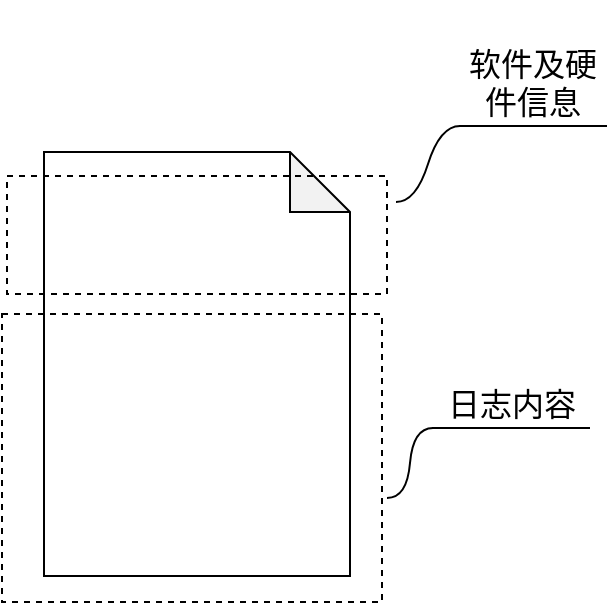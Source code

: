 <mxfile version="21.1.8" type="github" pages="3">
  <diagram name="第 1 页" id="AfgDCsWPRT2zeVTn2r_f">
    <mxGraphModel dx="1834" dy="336" grid="0" gridSize="10" guides="1" tooltips="1" connect="1" arrows="1" fold="1" page="0" pageScale="1" pageWidth="1200" pageHeight="600" math="0" shadow="0">
      <root>
        <mxCell id="0" />
        <mxCell id="1" parent="0" />
        <mxCell id="lmjF-axeNM3irQxMTkxf-1" value="" style="shape=note;whiteSpace=wrap;html=1;backgroundOutline=1;darkOpacity=0.05;fontSize=16;" parent="1" vertex="1">
          <mxGeometry x="-27" y="591" width="153" height="212" as="geometry" />
        </mxCell>
        <mxCell id="lmjF-axeNM3irQxMTkxf-2" value="" style="rounded=0;whiteSpace=wrap;html=1;fontSize=16;dashed=1;fillColor=none;" parent="1" vertex="1">
          <mxGeometry x="-45.5" y="603" width="190" height="59" as="geometry" />
        </mxCell>
        <mxCell id="lmjF-axeNM3irQxMTkxf-3" value="" style="rounded=0;whiteSpace=wrap;html=1;fontSize=16;dashed=1;fillColor=none;" parent="1" vertex="1">
          <mxGeometry x="-48" y="672" width="190" height="144" as="geometry" />
        </mxCell>
        <mxCell id="lmjF-axeNM3irQxMTkxf-4" value="软件及硬件信息" style="whiteSpace=wrap;html=1;shape=partialRectangle;top=0;left=0;bottom=1;right=0;points=[[0,1],[1,1]];fillColor=none;align=center;verticalAlign=bottom;routingCenterY=0.5;snapToPoint=1;recursiveResize=0;autosize=1;treeFolding=1;treeMoving=1;newEdgeStyle={&quot;edgeStyle&quot;:&quot;entityRelationEdgeStyle&quot;,&quot;startArrow&quot;:&quot;none&quot;,&quot;endArrow&quot;:&quot;none&quot;,&quot;segment&quot;:10,&quot;curved&quot;:1,&quot;sourcePerimeterSpacing&quot;:0,&quot;targetPerimeterSpacing&quot;:0};fontSize=16;" parent="1" vertex="1">
          <mxGeometry x="181" y="516" width="73" height="62" as="geometry" />
        </mxCell>
        <mxCell id="lmjF-axeNM3irQxMTkxf-5" value="" style="edgeStyle=entityRelationEdgeStyle;startArrow=none;endArrow=none;segment=10;curved=1;sourcePerimeterSpacing=0;targetPerimeterSpacing=0;rounded=0;fontSize=12;startSize=8;endSize=8;" parent="1" target="lmjF-axeNM3irQxMTkxf-4" edge="1">
          <mxGeometry relative="1" as="geometry">
            <mxPoint x="149" y="616" as="sourcePoint" />
          </mxGeometry>
        </mxCell>
        <mxCell id="lmjF-axeNM3irQxMTkxf-6" value="日志内容" style="whiteSpace=wrap;html=1;shape=partialRectangle;top=0;left=0;bottom=1;right=0;points=[[0,1],[1,1]];fillColor=none;align=center;verticalAlign=bottom;routingCenterY=0.5;snapToPoint=1;recursiveResize=0;autosize=1;treeFolding=1;treeMoving=1;newEdgeStyle={&quot;edgeStyle&quot;:&quot;entityRelationEdgeStyle&quot;,&quot;startArrow&quot;:&quot;none&quot;,&quot;endArrow&quot;:&quot;none&quot;,&quot;segment&quot;:10,&quot;curved&quot;:1,&quot;sourcePerimeterSpacing&quot;:0,&quot;targetPerimeterSpacing&quot;:0};fontSize=16;" parent="1" vertex="1">
          <mxGeometry x="167.5" y="698" width="78" height="31" as="geometry" />
        </mxCell>
        <mxCell id="lmjF-axeNM3irQxMTkxf-7" value="" style="edgeStyle=entityRelationEdgeStyle;startArrow=none;endArrow=none;segment=10;curved=1;sourcePerimeterSpacing=0;targetPerimeterSpacing=0;rounded=0;fontSize=12;startSize=8;endSize=8;" parent="1" target="lmjF-axeNM3irQxMTkxf-6" edge="1">
          <mxGeometry relative="1" as="geometry">
            <mxPoint x="144.5" y="764" as="sourcePoint" />
          </mxGeometry>
        </mxCell>
      </root>
    </mxGraphModel>
  </diagram>
  <diagram id="nRuO26VXh1Lz6lF65c8Q" name="第 2 页">
    <mxGraphModel dx="2234" dy="736" grid="0" gridSize="10" guides="1" tooltips="1" connect="1" arrows="1" fold="1" page="0" pageScale="1" pageWidth="1200" pageHeight="600" math="0" shadow="0">
      <root>
        <mxCell id="0" />
        <mxCell id="1" parent="0" />
        <mxCell id="suCUqgOT5Pxp9d1HhO8C-1" value="" style="shape=note;whiteSpace=wrap;html=1;backgroundOutline=1;darkOpacity=0.05;fontSize=16;" vertex="1" parent="1">
          <mxGeometry x="569" y="66" width="98" height="168" as="geometry" />
        </mxCell>
        <mxCell id="suCUqgOT5Pxp9d1HhO8C-2" value="" style="rounded=0;whiteSpace=wrap;html=1;fontSize=16;dashed=1;fillColor=none;" vertex="1" parent="1">
          <mxGeometry x="541" y="79" width="150" height="63" as="geometry" />
        </mxCell>
        <mxCell id="suCUqgOT5Pxp9d1HhO8C-3" value="" style="rounded=0;whiteSpace=wrap;html=1;fontSize=16;dashed=1;fillColor=none;" vertex="1" parent="1">
          <mxGeometry x="541" y="155" width="150" height="63" as="geometry" />
        </mxCell>
        <mxCell id="suCUqgOT5Pxp9d1HhO8C-4" value="request" style="whiteSpace=wrap;html=1;shape=partialRectangle;top=0;left=0;bottom=1;right=0;points=[[0,1],[1,1]];fillColor=none;align=center;verticalAlign=bottom;routingCenterY=0.5;snapToPoint=1;recursiveResize=0;autosize=1;treeFolding=1;treeMoving=1;newEdgeStyle={&quot;edgeStyle&quot;:&quot;entityRelationEdgeStyle&quot;,&quot;startArrow&quot;:&quot;none&quot;,&quot;endArrow&quot;:&quot;none&quot;,&quot;segment&quot;:10,&quot;curved&quot;:1,&quot;sourcePerimeterSpacing&quot;:0,&quot;targetPerimeterSpacing&quot;:0};fontSize=16;" vertex="1" parent="1">
          <mxGeometry x="711" y="46" width="88" height="31" as="geometry" />
        </mxCell>
        <mxCell id="suCUqgOT5Pxp9d1HhO8C-5" value="" style="edgeStyle=entityRelationEdgeStyle;startArrow=none;endArrow=none;segment=10;curved=1;sourcePerimeterSpacing=0;targetPerimeterSpacing=0;rounded=0;fontSize=12;startSize=8;endSize=8;" edge="1" target="suCUqgOT5Pxp9d1HhO8C-4" parent="1">
          <mxGeometry relative="1" as="geometry">
            <mxPoint x="675" y="97" as="sourcePoint" />
          </mxGeometry>
        </mxCell>
        <mxCell id="suCUqgOT5Pxp9d1HhO8C-6" value="response" style="whiteSpace=wrap;html=1;shape=partialRectangle;top=0;left=0;bottom=1;right=0;points=[[0,1],[1,1]];fillColor=none;align=center;verticalAlign=bottom;routingCenterY=0.5;snapToPoint=1;recursiveResize=0;autosize=1;treeFolding=1;treeMoving=1;newEdgeStyle={&quot;edgeStyle&quot;:&quot;entityRelationEdgeStyle&quot;,&quot;startArrow&quot;:&quot;none&quot;,&quot;endArrow&quot;:&quot;none&quot;,&quot;segment&quot;:10,&quot;curved&quot;:1,&quot;sourcePerimeterSpacing&quot;:0,&quot;targetPerimeterSpacing&quot;:0};fontSize=16;" vertex="1" parent="1">
          <mxGeometry x="705" y="140" width="101" height="31" as="geometry" />
        </mxCell>
        <mxCell id="suCUqgOT5Pxp9d1HhO8C-7" value="" style="edgeStyle=entityRelationEdgeStyle;startArrow=none;endArrow=none;segment=10;curved=1;sourcePerimeterSpacing=0;targetPerimeterSpacing=0;rounded=0;fontSize=12;startSize=8;endSize=8;" edge="1" target="suCUqgOT5Pxp9d1HhO8C-6" parent="1">
          <mxGeometry relative="1" as="geometry">
            <mxPoint x="675" y="191" as="sourcePoint" />
          </mxGeometry>
        </mxCell>
        <mxCell id="suCUqgOT5Pxp9d1HhO8C-15" value="" style="shape=note;whiteSpace=wrap;html=1;backgroundOutline=1;darkOpacity=0.05;fontSize=16;" vertex="1" parent="1">
          <mxGeometry x="-345" y="195.5" width="168" height="244" as="geometry" />
        </mxCell>
        <mxCell id="suCUqgOT5Pxp9d1HhO8C-16" value="1.1 GET /Video/Path -&amp;gt; 200 [Text/hmtl]" style="text;html=1;strokeColor=none;fillColor=none;align=center;verticalAlign=middle;whiteSpace=wrap;rounded=0;fontSize=16;" vertex="1" parent="1">
          <mxGeometry x="-416" y="281" width="334" height="30" as="geometry" />
        </mxCell>
        <mxCell id="suCUqgOT5Pxp9d1HhO8C-17" value="" style="endArrow=classic;html=1;rounded=0;fontSize=12;startSize=8;endSize=8;curved=1;" edge="1" parent="1">
          <mxGeometry width="50" height="50" relative="1" as="geometry">
            <mxPoint x="-82" y="295.5" as="sourcePoint" />
            <mxPoint x="23" y="295.5" as="targetPoint" />
          </mxGeometry>
        </mxCell>
        <mxCell id="suCUqgOT5Pxp9d1HhO8C-25" value="1.1 GET /Video/Path -&amp;gt; 400 bad request" style="text;html=1;strokeColor=none;fillColor=none;align=center;verticalAlign=middle;whiteSpace=wrap;rounded=0;fontSize=16;" vertex="1" parent="1">
          <mxGeometry x="-416" y="350" width="334" height="30" as="geometry" />
        </mxCell>
        <mxCell id="suCUqgOT5Pxp9d1HhO8C-27" value="" style="endArrow=classic;html=1;rounded=0;fontSize=12;startSize=8;endSize=8;curved=1;" edge="1" parent="1">
          <mxGeometry width="50" height="50" relative="1" as="geometry">
            <mxPoint x="-82" y="364.5" as="sourcePoint" />
            <mxPoint x="23" y="364.5" as="targetPoint" />
          </mxGeometry>
        </mxCell>
        <mxCell id="suCUqgOT5Pxp9d1HhO8C-28" value="" style="group" vertex="1" connectable="0" parent="1">
          <mxGeometry x="60" y="186" width="180" height="132" as="geometry" />
        </mxCell>
        <mxCell id="suCUqgOT5Pxp9d1HhO8C-8" value="" style="shape=note;whiteSpace=wrap;html=1;backgroundOutline=1;darkOpacity=0.05;fontSize=16;" vertex="1" parent="suCUqgOT5Pxp9d1HhO8C-28">
          <mxGeometry x="19.019" y="7.065" width="66.566" height="124.935" as="geometry" />
        </mxCell>
        <mxCell id="suCUqgOT5Pxp9d1HhO8C-9" value="" style="rounded=0;whiteSpace=wrap;html=1;fontSize=16;dashed=1;fillColor=none;" vertex="1" parent="suCUqgOT5Pxp9d1HhO8C-28">
          <mxGeometry y="16.732" width="101.887" height="46.851" as="geometry" />
        </mxCell>
        <mxCell id="suCUqgOT5Pxp9d1HhO8C-10" value="" style="rounded=0;whiteSpace=wrap;html=1;fontSize=16;dashed=1;fillColor=none;" vertex="1" parent="suCUqgOT5Pxp9d1HhO8C-28">
          <mxGeometry y="73.251" width="101.887" height="46.851" as="geometry" />
        </mxCell>
        <mxCell id="suCUqgOT5Pxp9d1HhO8C-11" value="request" style="whiteSpace=wrap;html=1;shape=partialRectangle;top=0;left=0;bottom=1;right=0;points=[[0,1],[1,1]];fillColor=none;align=center;verticalAlign=bottom;routingCenterY=0.5;snapToPoint=1;recursiveResize=0;autosize=1;treeFolding=1;treeMoving=1;newEdgeStyle={&quot;edgeStyle&quot;:&quot;entityRelationEdgeStyle&quot;,&quot;startArrow&quot;:&quot;none&quot;,&quot;endArrow&quot;:&quot;none&quot;,&quot;segment&quot;:10,&quot;curved&quot;:1,&quot;sourcePerimeterSpacing&quot;:0,&quot;targetPerimeterSpacing&quot;:0};fontSize=16;" vertex="1" parent="suCUqgOT5Pxp9d1HhO8C-28">
          <mxGeometry x="115.472" width="46.868" height="15.245" as="geometry" />
        </mxCell>
        <mxCell id="suCUqgOT5Pxp9d1HhO8C-12" value="" style="edgeStyle=entityRelationEdgeStyle;startArrow=none;endArrow=none;segment=10;curved=1;sourcePerimeterSpacing=0;targetPerimeterSpacing=0;rounded=0;fontSize=12;startSize=8;endSize=8;" edge="1" parent="suCUqgOT5Pxp9d1HhO8C-28" target="suCUqgOT5Pxp9d1HhO8C-11">
          <mxGeometry relative="1" as="geometry">
            <mxPoint x="91.019" y="30.118" as="sourcePoint" />
          </mxGeometry>
        </mxCell>
        <mxCell id="suCUqgOT5Pxp9d1HhO8C-13" value="response" style="whiteSpace=wrap;html=1;shape=partialRectangle;top=0;left=0;bottom=1;right=0;points=[[0,1],[1,1]];fillColor=none;align=center;verticalAlign=bottom;routingCenterY=0.5;snapToPoint=1;recursiveResize=0;autosize=1;treeFolding=1;treeMoving=1;newEdgeStyle={&quot;edgeStyle&quot;:&quot;entityRelationEdgeStyle&quot;,&quot;startArrow&quot;:&quot;none&quot;,&quot;endArrow&quot;:&quot;none&quot;,&quot;segment&quot;:10,&quot;curved&quot;:1,&quot;sourcePerimeterSpacing&quot;:0,&quot;targetPerimeterSpacing&quot;:0};fontSize=16;" vertex="1" parent="suCUqgOT5Pxp9d1HhO8C-28">
          <mxGeometry x="111.396" y="62.096" width="68.604" height="23.054" as="geometry" />
        </mxCell>
        <mxCell id="suCUqgOT5Pxp9d1HhO8C-14" value="" style="edgeStyle=entityRelationEdgeStyle;startArrow=none;endArrow=none;segment=10;curved=1;sourcePerimeterSpacing=0;targetPerimeterSpacing=0;rounded=0;fontSize=12;startSize=8;endSize=8;" edge="1" parent="suCUqgOT5Pxp9d1HhO8C-28" target="suCUqgOT5Pxp9d1HhO8C-13">
          <mxGeometry relative="1" as="geometry">
            <mxPoint x="91.019" y="100.023" as="sourcePoint" />
          </mxGeometry>
        </mxCell>
        <mxCell id="suCUqgOT5Pxp9d1HhO8C-29" value="" style="group" vertex="1" connectable="0" parent="1">
          <mxGeometry x="62" y="341" width="160" height="131" as="geometry" />
        </mxCell>
        <mxCell id="suCUqgOT5Pxp9d1HhO8C-18" value="" style="shape=note;whiteSpace=wrap;html=1;backgroundOutline=1;darkOpacity=0.05;fontSize=16;" vertex="1" parent="suCUqgOT5Pxp9d1HhO8C-29">
          <mxGeometry x="16.906" y="7.011" width="59.17" height="123.989" as="geometry" />
        </mxCell>
        <mxCell id="suCUqgOT5Pxp9d1HhO8C-19" value="" style="rounded=0;whiteSpace=wrap;html=1;fontSize=16;dashed=1;fillColor=none;" vertex="1" parent="suCUqgOT5Pxp9d1HhO8C-29">
          <mxGeometry y="16.606" width="90.566" height="46.496" as="geometry" />
        </mxCell>
        <mxCell id="suCUqgOT5Pxp9d1HhO8C-20" value="" style="rounded=0;whiteSpace=wrap;html=1;fontSize=16;dashed=1;fillColor=none;" vertex="1" parent="suCUqgOT5Pxp9d1HhO8C-29">
          <mxGeometry y="72.696" width="90.566" height="46.496" as="geometry" />
        </mxCell>
        <mxCell id="suCUqgOT5Pxp9d1HhO8C-21" value="request" style="whiteSpace=wrap;html=1;shape=partialRectangle;top=0;left=0;bottom=1;right=0;points=[[0,1],[1,1]];fillColor=none;align=center;verticalAlign=bottom;routingCenterY=0.5;snapToPoint=1;recursiveResize=0;autosize=1;treeFolding=1;treeMoving=1;newEdgeStyle={&quot;edgeStyle&quot;:&quot;entityRelationEdgeStyle&quot;,&quot;startArrow&quot;:&quot;none&quot;,&quot;endArrow&quot;:&quot;none&quot;,&quot;segment&quot;:10,&quot;curved&quot;:1,&quot;sourcePerimeterSpacing&quot;:0,&quot;targetPerimeterSpacing&quot;:0};fontSize=16;" vertex="1" parent="suCUqgOT5Pxp9d1HhO8C-29">
          <mxGeometry x="102.642" width="41.66" height="15.13" as="geometry" />
        </mxCell>
        <mxCell id="suCUqgOT5Pxp9d1HhO8C-22" value="" style="edgeStyle=entityRelationEdgeStyle;startArrow=none;endArrow=none;segment=10;curved=1;sourcePerimeterSpacing=0;targetPerimeterSpacing=0;rounded=0;fontSize=12;startSize=8;endSize=8;" edge="1" parent="suCUqgOT5Pxp9d1HhO8C-29" target="suCUqgOT5Pxp9d1HhO8C-21">
          <mxGeometry relative="1" as="geometry">
            <mxPoint x="80.906" y="29.89" as="sourcePoint" />
          </mxGeometry>
        </mxCell>
        <mxCell id="suCUqgOT5Pxp9d1HhO8C-23" value="response" style="whiteSpace=wrap;html=1;shape=partialRectangle;top=0;left=0;bottom=1;right=0;points=[[0,1],[1,1]];fillColor=none;align=center;verticalAlign=bottom;routingCenterY=0.5;snapToPoint=1;recursiveResize=0;autosize=1;treeFolding=1;treeMoving=1;newEdgeStyle={&quot;edgeStyle&quot;:&quot;entityRelationEdgeStyle&quot;,&quot;startArrow&quot;:&quot;none&quot;,&quot;endArrow&quot;:&quot;none&quot;,&quot;segment&quot;:10,&quot;curved&quot;:1,&quot;sourcePerimeterSpacing&quot;:0,&quot;targetPerimeterSpacing&quot;:0};fontSize=16;" vertex="1" parent="suCUqgOT5Pxp9d1HhO8C-29">
          <mxGeometry x="99.019" y="61.625" width="60.981" height="22.879" as="geometry" />
        </mxCell>
        <mxCell id="suCUqgOT5Pxp9d1HhO8C-24" value="" style="edgeStyle=entityRelationEdgeStyle;startArrow=none;endArrow=none;segment=10;curved=1;sourcePerimeterSpacing=0;targetPerimeterSpacing=0;rounded=0;fontSize=12;startSize=8;endSize=8;" edge="1" parent="suCUqgOT5Pxp9d1HhO8C-29" target="suCUqgOT5Pxp9d1HhO8C-23">
          <mxGeometry relative="1" as="geometry">
            <mxPoint x="80.906" y="99.265" as="sourcePoint" />
          </mxGeometry>
        </mxCell>
      </root>
    </mxGraphModel>
  </diagram>
  <diagram id="lx7sW61pOxSrd94vCegc" name="第 3 页">
    <mxGraphModel dx="1834" dy="1136" grid="0" gridSize="10" guides="1" tooltips="1" connect="1" arrows="1" fold="1" page="0" pageScale="1" pageWidth="1200" pageHeight="600" math="0" shadow="0">
      <root>
        <mxCell id="0" />
        <mxCell id="1" parent="0" />
        <mxCell id="q7e80K3o5XcWpFEXHNoM-2" value="APP" style="shape=umlLifeline;perimeter=lifelinePerimeter;whiteSpace=wrap;html=1;container=1;dropTarget=0;collapsible=0;recursiveResize=0;outlineConnect=0;portConstraint=eastwest;newEdgeStyle={&quot;edgeStyle&quot;:&quot;elbowEdgeStyle&quot;,&quot;elbow&quot;:&quot;vertical&quot;,&quot;curved&quot;:0,&quot;rounded&quot;:0};fontSize=16;" vertex="1" parent="1">
          <mxGeometry x="-259" y="-7" width="100" height="369" as="geometry" />
        </mxCell>
        <mxCell id="q7e80K3o5XcWpFEXHNoM-9" value="" style="html=1;points=[];perimeter=orthogonalPerimeter;outlineConnect=0;targetShapes=umlLifeline;portConstraint=eastwest;newEdgeStyle={&quot;edgeStyle&quot;:&quot;elbowEdgeStyle&quot;,&quot;elbow&quot;:&quot;vertical&quot;,&quot;curved&quot;:0,&quot;rounded&quot;:0};fontSize=16;" vertex="1" parent="q7e80K3o5XcWpFEXHNoM-2">
          <mxGeometry x="50" y="82" width="11" height="50" as="geometry" />
        </mxCell>
        <mxCell id="q7e80K3o5XcWpFEXHNoM-10" value="开启局域网共享" style="html=1;align=left;spacingLeft=2;endArrow=block;rounded=0;edgeStyle=orthogonalEdgeStyle;curved=0;rounded=0;fontSize=12;startSize=8;endSize=8;" edge="1" target="q7e80K3o5XcWpFEXHNoM-9" parent="q7e80K3o5XcWpFEXHNoM-2" source="q7e80K3o5XcWpFEXHNoM-2">
          <mxGeometry relative="1" as="geometry">
            <mxPoint x="111" y="216" as="sourcePoint" />
            <Array as="points">
              <mxPoint x="141" y="62" />
              <mxPoint x="141" y="104" />
            </Array>
          </mxGeometry>
        </mxCell>
        <mxCell id="q7e80K3o5XcWpFEXHNoM-13" value="" style="html=1;points=[];perimeter=orthogonalPerimeter;outlineConnect=0;targetShapes=umlLifeline;portConstraint=eastwest;newEdgeStyle={&quot;edgeStyle&quot;:&quot;elbowEdgeStyle&quot;,&quot;elbow&quot;:&quot;vertical&quot;,&quot;curved&quot;:0,&quot;rounded&quot;:0};fontSize=16;" vertex="1" parent="q7e80K3o5XcWpFEXHNoM-2">
          <mxGeometry x="50" y="164" width="10" height="40" as="geometry" />
        </mxCell>
        <mxCell id="q7e80K3o5XcWpFEXHNoM-14" value="压缩日志加密、启动Http服务" style="html=1;align=left;spacingLeft=2;endArrow=block;rounded=0;edgeStyle=orthogonalEdgeStyle;curved=0;rounded=0;fontSize=12;startSize=8;endSize=8;" edge="1" target="q7e80K3o5XcWpFEXHNoM-13" parent="q7e80K3o5XcWpFEXHNoM-2" source="q7e80K3o5XcWpFEXHNoM-2">
          <mxGeometry relative="1" as="geometry">
            <mxPoint x="79" y="158" as="sourcePoint" />
            <Array as="points">
              <mxPoint x="109" y="146" />
              <mxPoint x="109" y="182" />
            </Array>
          </mxGeometry>
        </mxCell>
        <mxCell id="q7e80K3o5XcWpFEXHNoM-15" value="局域网内终端浏览器" style="shape=umlLifeline;perimeter=lifelinePerimeter;whiteSpace=wrap;html=1;container=1;dropTarget=0;collapsible=0;recursiveResize=0;outlineConnect=0;portConstraint=eastwest;newEdgeStyle={&quot;edgeStyle&quot;:&quot;elbowEdgeStyle&quot;,&quot;elbow&quot;:&quot;vertical&quot;,&quot;curved&quot;:0,&quot;rounded&quot;:0};fontSize=16;" vertex="1" parent="1">
          <mxGeometry x="50" y="-11" width="100" height="370" as="geometry" />
        </mxCell>
        <mxCell id="q7e80K3o5XcWpFEXHNoM-16" value="" style="html=1;points=[];perimeter=orthogonalPerimeter;outlineConnect=0;targetShapes=umlLifeline;portConstraint=eastwest;newEdgeStyle={&quot;edgeStyle&quot;:&quot;elbowEdgeStyle&quot;,&quot;elbow&quot;:&quot;vertical&quot;,&quot;curved&quot;:0,&quot;rounded&quot;:0};fontSize=16;" vertex="1" parent="1">
          <mxGeometry x="-208" y="222" width="10" height="80" as="geometry" />
        </mxCell>
        <mxCell id="q7e80K3o5XcWpFEXHNoM-17" value="访问下载链接" style="html=1;verticalAlign=bottom;endArrow=block;edgeStyle=elbowEdgeStyle;elbow=vertical;curved=0;rounded=0;fontSize=12;startSize=8;endSize=8;" edge="1" target="q7e80K3o5XcWpFEXHNoM-16" parent="1" source="q7e80K3o5XcWpFEXHNoM-15">
          <mxGeometry relative="1" as="geometry">
            <mxPoint x="-49" y="222" as="sourcePoint" />
            <Array as="points">
              <mxPoint x="-7" y="229" />
            </Array>
          </mxGeometry>
        </mxCell>
        <mxCell id="q7e80K3o5XcWpFEXHNoM-18" value="日志文件" style="html=1;verticalAlign=bottom;endArrow=open;dashed=1;endSize=8;edgeStyle=elbowEdgeStyle;elbow=vertical;curved=0;rounded=0;fontSize=12;" edge="1" source="q7e80K3o5XcWpFEXHNoM-16" parent="1" target="q7e80K3o5XcWpFEXHNoM-15">
          <mxGeometry relative="1" as="geometry">
            <mxPoint x="-49" y="297" as="targetPoint" />
            <Array as="points">
              <mxPoint x="-29" y="296" />
            </Array>
          </mxGeometry>
        </mxCell>
        <mxCell id="q7e80K3o5XcWpFEXHNoM-19" value="" style="ellipse;html=1;shape=endState;fillColor=#000000;strokeColor=#ff0000;fontSize=16;" vertex="1" parent="1">
          <mxGeometry x="-222" y="362" width="30" height="30" as="geometry" />
        </mxCell>
        <mxCell id="q7e80K3o5XcWpFEXHNoM-30" value="中转服务" style="shape=umlLifeline;perimeter=lifelinePerimeter;whiteSpace=wrap;html=1;container=1;dropTarget=0;collapsible=0;recursiveResize=0;outlineConnect=0;portConstraint=eastwest;newEdgeStyle={&quot;edgeStyle&quot;:&quot;elbowEdgeStyle&quot;,&quot;elbow&quot;:&quot;vertical&quot;,&quot;curved&quot;:0,&quot;rounded&quot;:0};fontSize=16;" vertex="1" parent="1">
          <mxGeometry x="258" y="-13" width="100" height="501" as="geometry" />
        </mxCell>
        <mxCell id="q7e80K3o5XcWpFEXHNoM-31" value="" style="html=1;points=[];perimeter=orthogonalPerimeter;outlineConnect=0;targetShapes=umlLifeline;portConstraint=eastwest;newEdgeStyle={&quot;edgeStyle&quot;:&quot;elbowEdgeStyle&quot;,&quot;elbow&quot;:&quot;vertical&quot;,&quot;curved&quot;:0,&quot;rounded&quot;:0};fontSize=16;" vertex="1" parent="q7e80K3o5XcWpFEXHNoM-30">
          <mxGeometry x="50" y="82" width="11" height="50" as="geometry" />
        </mxCell>
        <mxCell id="q7e80K3o5XcWpFEXHNoM-32" value="生成上传URL，并且生成二维码" style="html=1;align=left;spacingLeft=2;endArrow=block;rounded=0;edgeStyle=orthogonalEdgeStyle;curved=0;rounded=0;fontSize=12;startSize=8;endSize=8;" edge="1" parent="q7e80K3o5XcWpFEXHNoM-30" source="q7e80K3o5XcWpFEXHNoM-30" target="q7e80K3o5XcWpFEXHNoM-31">
          <mxGeometry relative="1" as="geometry">
            <mxPoint x="111" y="216" as="sourcePoint" />
            <Array as="points">
              <mxPoint x="141" y="62" />
              <mxPoint x="141" y="104" />
            </Array>
          </mxGeometry>
        </mxCell>
        <mxCell id="q7e80K3o5XcWpFEXHNoM-33" value="" style="html=1;points=[];perimeter=orthogonalPerimeter;outlineConnect=0;targetShapes=umlLifeline;portConstraint=eastwest;newEdgeStyle={&quot;edgeStyle&quot;:&quot;elbowEdgeStyle&quot;,&quot;elbow&quot;:&quot;vertical&quot;,&quot;curved&quot;:0,&quot;rounded&quot;:0};fontSize=16;" vertex="1" parent="q7e80K3o5XcWpFEXHNoM-30">
          <mxGeometry x="50" y="164" width="10" height="40" as="geometry" />
        </mxCell>
        <mxCell id="q7e80K3o5XcWpFEXHNoM-34" value="等待文件上传" style="html=1;align=left;spacingLeft=2;endArrow=block;rounded=0;edgeStyle=orthogonalEdgeStyle;curved=0;rounded=0;fontSize=12;startSize=8;endSize=8;" edge="1" parent="q7e80K3o5XcWpFEXHNoM-30" source="q7e80K3o5XcWpFEXHNoM-30" target="q7e80K3o5XcWpFEXHNoM-33">
          <mxGeometry relative="1" as="geometry">
            <mxPoint x="79" y="158" as="sourcePoint" />
            <Array as="points">
              <mxPoint x="109" y="146" />
              <mxPoint x="109" y="182" />
            </Array>
          </mxGeometry>
        </mxCell>
        <mxCell id="q7e80K3o5XcWpFEXHNoM-37" value="上传文件" style="html=1;verticalAlign=bottom;endArrow=block;edgeStyle=elbowEdgeStyle;elbow=vertical;curved=0;rounded=0;fontSize=12;startSize=8;endSize=8;" edge="1" parent="q7e80K3o5XcWpFEXHNoM-30" target="q7e80K3o5XcWpFEXHNoM-36">
          <mxGeometry relative="1" as="geometry">
            <mxPoint x="357.5" y="314" as="sourcePoint" />
            <Array as="points">
              <mxPoint x="251" y="314" />
            </Array>
          </mxGeometry>
        </mxCell>
        <mxCell id="q7e80K3o5XcWpFEXHNoM-38" value="上传完成✅" style="html=1;verticalAlign=bottom;endArrow=open;dashed=1;endSize=8;edgeStyle=elbowEdgeStyle;elbow=vertical;curved=0;rounded=0;fontSize=12;" edge="1" parent="q7e80K3o5XcWpFEXHNoM-30" source="q7e80K3o5XcWpFEXHNoM-36">
          <mxGeometry relative="1" as="geometry">
            <mxPoint x="357.5" y="381" as="targetPoint" />
            <Array as="points">
              <mxPoint x="229" y="381" />
            </Array>
          </mxGeometry>
        </mxCell>
        <mxCell id="q7e80K3o5XcWpFEXHNoM-36" value="" style="html=1;points=[];perimeter=orthogonalPerimeter;outlineConnect=0;targetShapes=umlLifeline;portConstraint=eastwest;newEdgeStyle={&quot;edgeStyle&quot;:&quot;elbowEdgeStyle&quot;,&quot;elbow&quot;:&quot;vertical&quot;,&quot;curved&quot;:0,&quot;rounded&quot;:0};fontSize=16;" vertex="1" parent="q7e80K3o5XcWpFEXHNoM-30">
          <mxGeometry x="50" y="307" width="10" height="80" as="geometry" />
        </mxCell>
        <mxCell id="q7e80K3o5XcWpFEXHNoM-47" value="" style="html=1;points=[];perimeter=orthogonalPerimeter;outlineConnect=0;targetShapes=umlLifeline;portConstraint=eastwest;newEdgeStyle={&quot;edgeStyle&quot;:&quot;elbowEdgeStyle&quot;,&quot;elbow&quot;:&quot;vertical&quot;,&quot;curved&quot;:0,&quot;rounded&quot;:0};fontSize=16;" vertex="1" parent="q7e80K3o5XcWpFEXHNoM-30">
          <mxGeometry x="50" y="423" width="10" height="40" as="geometry" />
        </mxCell>
        <mxCell id="q7e80K3o5XcWpFEXHNoM-48" value="生成下载链接" style="html=1;align=left;spacingLeft=2;endArrow=block;rounded=0;edgeStyle=orthogonalEdgeStyle;curved=0;rounded=0;fontSize=12;startSize=8;endSize=8;" edge="1" parent="q7e80K3o5XcWpFEXHNoM-30" target="q7e80K3o5XcWpFEXHNoM-47">
          <mxGeometry relative="1" as="geometry">
            <mxPoint x="50" y="405" as="sourcePoint" />
            <Array as="points">
              <mxPoint x="109" y="405" />
              <mxPoint x="109" y="441" />
            </Array>
          </mxGeometry>
        </mxCell>
        <mxCell id="q7e80K3o5XcWpFEXHNoM-35" value="APP" style="shape=umlLifeline;perimeter=lifelinePerimeter;whiteSpace=wrap;html=1;container=1;dropTarget=0;collapsible=0;recursiveResize=0;outlineConnect=0;portConstraint=eastwest;newEdgeStyle={&quot;edgeStyle&quot;:&quot;elbowEdgeStyle&quot;,&quot;elbow&quot;:&quot;vertical&quot;,&quot;curved&quot;:0,&quot;rounded&quot;:0};fontSize=16;" vertex="1" parent="1">
          <mxGeometry x="567" y="-17" width="100" height="505" as="geometry" />
        </mxCell>
        <mxCell id="q7e80K3o5XcWpFEXHNoM-43" value="" style="html=1;points=[];perimeter=orthogonalPerimeter;outlineConnect=0;targetShapes=umlLifeline;portConstraint=eastwest;newEdgeStyle={&quot;edgeStyle&quot;:&quot;elbowEdgeStyle&quot;,&quot;elbow&quot;:&quot;vertical&quot;,&quot;curved&quot;:0,&quot;rounded&quot;:0};fontSize=16;" vertex="1" parent="q7e80K3o5XcWpFEXHNoM-35">
          <mxGeometry x="52" y="188" width="10" height="40" as="geometry" />
        </mxCell>
        <mxCell id="q7e80K3o5XcWpFEXHNoM-44" value="扫描二维码" style="html=1;align=left;spacingLeft=2;endArrow=block;rounded=0;edgeStyle=orthogonalEdgeStyle;curved=0;rounded=0;fontSize=12;startSize=8;endSize=8;" edge="1" target="q7e80K3o5XcWpFEXHNoM-43" parent="q7e80K3o5XcWpFEXHNoM-35">
          <mxGeometry relative="1" as="geometry">
            <mxPoint x="57" y="168" as="sourcePoint" />
            <Array as="points">
              <mxPoint x="87" y="198" />
            </Array>
          </mxGeometry>
        </mxCell>
        <mxCell id="q7e80K3o5XcWpFEXHNoM-45" value="" style="html=1;points=[];perimeter=orthogonalPerimeter;outlineConnect=0;targetShapes=umlLifeline;portConstraint=eastwest;newEdgeStyle={&quot;edgeStyle&quot;:&quot;elbowEdgeStyle&quot;,&quot;elbow&quot;:&quot;vertical&quot;,&quot;curved&quot;:0,&quot;rounded&quot;:0};fontSize=16;" vertex="1" parent="q7e80K3o5XcWpFEXHNoM-35">
          <mxGeometry x="52" y="266" width="10" height="40" as="geometry" />
        </mxCell>
        <mxCell id="q7e80K3o5XcWpFEXHNoM-46" value="压缩日志加密，准备上传" style="html=1;align=left;spacingLeft=2;endArrow=block;rounded=0;edgeStyle=orthogonalEdgeStyle;curved=0;rounded=0;fontSize=12;startSize=8;endSize=8;" edge="1" parent="q7e80K3o5XcWpFEXHNoM-35" target="q7e80K3o5XcWpFEXHNoM-45">
          <mxGeometry relative="1" as="geometry">
            <mxPoint x="52" y="248" as="sourcePoint" />
            <Array as="points">
              <mxPoint x="111" y="248" />
              <mxPoint x="111" y="284" />
            </Array>
          </mxGeometry>
        </mxCell>
      </root>
    </mxGraphModel>
  </diagram>
</mxfile>
